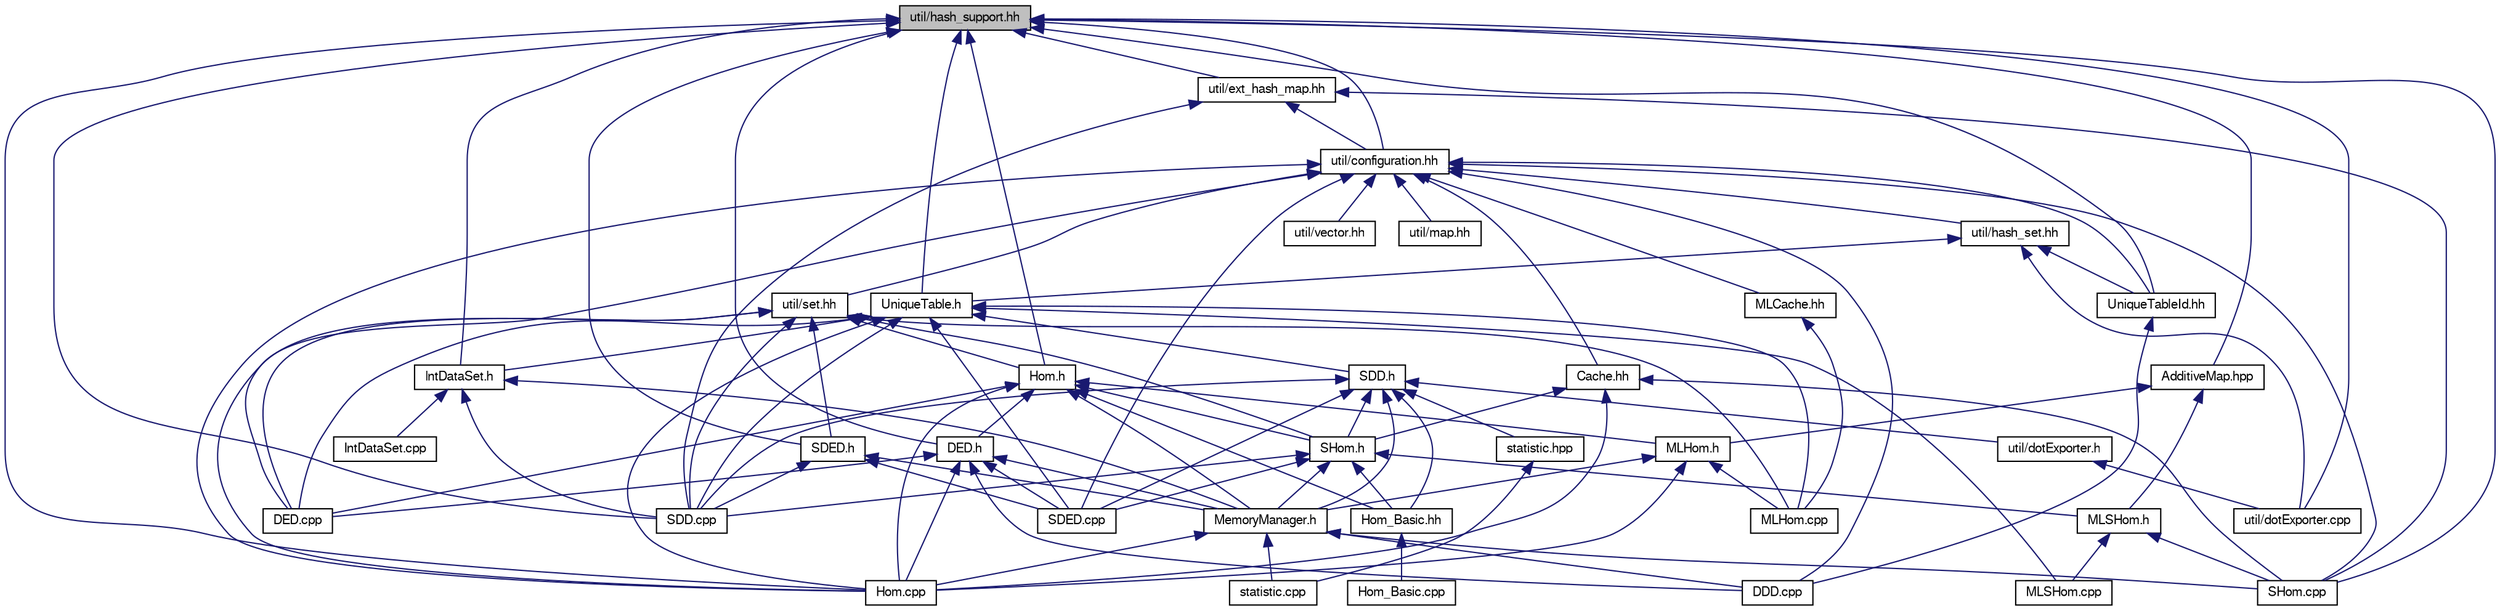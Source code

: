 digraph "util/hash_support.hh"
{
  edge [fontname="FreeSans",fontsize="10",labelfontname="FreeSans",labelfontsize="10"];
  node [fontname="FreeSans",fontsize="10",shape=record];
  Node1 [label="util/hash_support.hh",height=0.2,width=0.4,color="black", fillcolor="grey75", style="filled" fontcolor="black"];
  Node1 -> Node2 [dir="back",color="midnightblue",fontsize="10",style="solid",fontname="FreeSans"];
  Node2 [label="AdditiveMap.hpp",height=0.2,width=0.4,color="black", fillcolor="white", style="filled",URL="$AdditiveMap_8hpp.html"];
  Node2 -> Node3 [dir="back",color="midnightblue",fontsize="10",style="solid",fontname="FreeSans"];
  Node3 [label="MLHom.h",height=0.2,width=0.4,color="black", fillcolor="white", style="filled",URL="$MLHom_8h.html"];
  Node3 -> Node4 [dir="back",color="midnightblue",fontsize="10",style="solid",fontname="FreeSans"];
  Node4 [label="MemoryManager.h",height=0.2,width=0.4,color="black", fillcolor="white", style="filled",URL="$MemoryManager_8h.html"];
  Node4 -> Node5 [dir="back",color="midnightblue",fontsize="10",style="solid",fontname="FreeSans"];
  Node5 [label="DDD.cpp",height=0.2,width=0.4,color="black", fillcolor="white", style="filled",URL="$DDD_8cpp.html"];
  Node4 -> Node6 [dir="back",color="midnightblue",fontsize="10",style="solid",fontname="FreeSans"];
  Node6 [label="Hom.cpp",height=0.2,width=0.4,color="black", fillcolor="white", style="filled",URL="$Hom_8cpp.html"];
  Node4 -> Node7 [dir="back",color="midnightblue",fontsize="10",style="solid",fontname="FreeSans"];
  Node7 [label="SHom.cpp",height=0.2,width=0.4,color="black", fillcolor="white", style="filled",URL="$SHom_8cpp.html"];
  Node4 -> Node8 [dir="back",color="midnightblue",fontsize="10",style="solid",fontname="FreeSans"];
  Node8 [label="statistic.cpp",height=0.2,width=0.4,color="black", fillcolor="white", style="filled",URL="$statistic_8cpp.html"];
  Node3 -> Node6 [dir="back",color="midnightblue",fontsize="10",style="solid",fontname="FreeSans"];
  Node3 -> Node9 [dir="back",color="midnightblue",fontsize="10",style="solid",fontname="FreeSans"];
  Node9 [label="MLHom.cpp",height=0.2,width=0.4,color="black", fillcolor="white", style="filled",URL="$MLHom_8cpp.html"];
  Node2 -> Node10 [dir="back",color="midnightblue",fontsize="10",style="solid",fontname="FreeSans"];
  Node10 [label="MLSHom.h",height=0.2,width=0.4,color="black", fillcolor="white", style="filled",URL="$MLSHom_8h.html"];
  Node10 -> Node11 [dir="back",color="midnightblue",fontsize="10",style="solid",fontname="FreeSans"];
  Node11 [label="MLSHom.cpp",height=0.2,width=0.4,color="black", fillcolor="white", style="filled",URL="$MLSHom_8cpp.html"];
  Node10 -> Node7 [dir="back",color="midnightblue",fontsize="10",style="solid",fontname="FreeSans"];
  Node1 -> Node12 [dir="back",color="midnightblue",fontsize="10",style="solid",fontname="FreeSans"];
  Node12 [label="DED.h",height=0.2,width=0.4,color="black", fillcolor="white", style="filled",URL="$DED_8h.html"];
  Node12 -> Node5 [dir="back",color="midnightblue",fontsize="10",style="solid",fontname="FreeSans"];
  Node12 -> Node4 [dir="back",color="midnightblue",fontsize="10",style="solid",fontname="FreeSans"];
  Node12 -> Node13 [dir="back",color="midnightblue",fontsize="10",style="solid",fontname="FreeSans"];
  Node13 [label="DED.cpp",height=0.2,width=0.4,color="black", fillcolor="white", style="filled",URL="$DED_8cpp.html"];
  Node12 -> Node6 [dir="back",color="midnightblue",fontsize="10",style="solid",fontname="FreeSans"];
  Node12 -> Node14 [dir="back",color="midnightblue",fontsize="10",style="solid",fontname="FreeSans"];
  Node14 [label="SDED.cpp",height=0.2,width=0.4,color="black", fillcolor="white", style="filled",URL="$SDED_8cpp.html"];
  Node1 -> Node6 [dir="back",color="midnightblue",fontsize="10",style="solid",fontname="FreeSans"];
  Node1 -> Node15 [dir="back",color="midnightblue",fontsize="10",style="solid",fontname="FreeSans"];
  Node15 [label="Hom.h",height=0.2,width=0.4,color="black", fillcolor="white", style="filled",URL="$Hom_8h.html"];
  Node15 -> Node4 [dir="back",color="midnightblue",fontsize="10",style="solid",fontname="FreeSans"];
  Node15 -> Node13 [dir="back",color="midnightblue",fontsize="10",style="solid",fontname="FreeSans"];
  Node15 -> Node12 [dir="back",color="midnightblue",fontsize="10",style="solid",fontname="FreeSans"];
  Node15 -> Node6 [dir="back",color="midnightblue",fontsize="10",style="solid",fontname="FreeSans"];
  Node15 -> Node16 [dir="back",color="midnightblue",fontsize="10",style="solid",fontname="FreeSans"];
  Node16 [label="Hom_Basic.hh",height=0.2,width=0.4,color="black", fillcolor="white", style="filled",URL="$Hom__Basic_8hh.html"];
  Node16 -> Node17 [dir="back",color="midnightblue",fontsize="10",style="solid",fontname="FreeSans"];
  Node17 [label="Hom_Basic.cpp",height=0.2,width=0.4,color="black", fillcolor="white", style="filled",URL="$Hom__Basic_8cpp.html"];
  Node15 -> Node3 [dir="back",color="midnightblue",fontsize="10",style="solid",fontname="FreeSans"];
  Node15 -> Node18 [dir="back",color="midnightblue",fontsize="10",style="solid",fontname="FreeSans"];
  Node18 [label="SHom.h",height=0.2,width=0.4,color="black", fillcolor="white", style="filled",URL="$SHom_8h.html"];
  Node18 -> Node4 [dir="back",color="midnightblue",fontsize="10",style="solid",fontname="FreeSans"];
  Node18 -> Node16 [dir="back",color="midnightblue",fontsize="10",style="solid",fontname="FreeSans"];
  Node18 -> Node10 [dir="back",color="midnightblue",fontsize="10",style="solid",fontname="FreeSans"];
  Node18 -> Node19 [dir="back",color="midnightblue",fontsize="10",style="solid",fontname="FreeSans"];
  Node19 [label="SDD.cpp",height=0.2,width=0.4,color="black", fillcolor="white", style="filled",URL="$SDD_8cpp.html"];
  Node18 -> Node14 [dir="back",color="midnightblue",fontsize="10",style="solid",fontname="FreeSans"];
  Node1 -> Node20 [dir="back",color="midnightblue",fontsize="10",style="solid",fontname="FreeSans"];
  Node20 [label="IntDataSet.h",height=0.2,width=0.4,color="black", fillcolor="white", style="filled",URL="$IntDataSet_8h.html"];
  Node20 -> Node4 [dir="back",color="midnightblue",fontsize="10",style="solid",fontname="FreeSans"];
  Node20 -> Node21 [dir="back",color="midnightblue",fontsize="10",style="solid",fontname="FreeSans"];
  Node21 [label="IntDataSet.cpp",height=0.2,width=0.4,color="black", fillcolor="white", style="filled",URL="$IntDataSet_8cpp.html"];
  Node20 -> Node19 [dir="back",color="midnightblue",fontsize="10",style="solid",fontname="FreeSans"];
  Node1 -> Node19 [dir="back",color="midnightblue",fontsize="10",style="solid",fontname="FreeSans"];
  Node1 -> Node22 [dir="back",color="midnightblue",fontsize="10",style="solid",fontname="FreeSans"];
  Node22 [label="SDED.h",height=0.2,width=0.4,color="black", fillcolor="white", style="filled",URL="$SDED_8h.html"];
  Node22 -> Node4 [dir="back",color="midnightblue",fontsize="10",style="solid",fontname="FreeSans"];
  Node22 -> Node19 [dir="back",color="midnightblue",fontsize="10",style="solid",fontname="FreeSans"];
  Node22 -> Node14 [dir="back",color="midnightblue",fontsize="10",style="solid",fontname="FreeSans"];
  Node1 -> Node7 [dir="back",color="midnightblue",fontsize="10",style="solid",fontname="FreeSans"];
  Node1 -> Node23 [dir="back",color="midnightblue",fontsize="10",style="solid",fontname="FreeSans"];
  Node23 [label="UniqueTable.h",height=0.2,width=0.4,color="black", fillcolor="white", style="filled",URL="$UniqueTable_8h.html"];
  Node23 -> Node13 [dir="back",color="midnightblue",fontsize="10",style="solid",fontname="FreeSans"];
  Node23 -> Node6 [dir="back",color="midnightblue",fontsize="10",style="solid",fontname="FreeSans"];
  Node23 -> Node20 [dir="back",color="midnightblue",fontsize="10",style="solid",fontname="FreeSans"];
  Node23 -> Node9 [dir="back",color="midnightblue",fontsize="10",style="solid",fontname="FreeSans"];
  Node23 -> Node11 [dir="back",color="midnightblue",fontsize="10",style="solid",fontname="FreeSans"];
  Node23 -> Node19 [dir="back",color="midnightblue",fontsize="10",style="solid",fontname="FreeSans"];
  Node23 -> Node24 [dir="back",color="midnightblue",fontsize="10",style="solid",fontname="FreeSans"];
  Node24 [label="SDD.h",height=0.2,width=0.4,color="black", fillcolor="white", style="filled",URL="$SDD_8h.html"];
  Node24 -> Node4 [dir="back",color="midnightblue",fontsize="10",style="solid",fontname="FreeSans"];
  Node24 -> Node16 [dir="back",color="midnightblue",fontsize="10",style="solid",fontname="FreeSans"];
  Node24 -> Node19 [dir="back",color="midnightblue",fontsize="10",style="solid",fontname="FreeSans"];
  Node24 -> Node14 [dir="back",color="midnightblue",fontsize="10",style="solid",fontname="FreeSans"];
  Node24 -> Node18 [dir="back",color="midnightblue",fontsize="10",style="solid",fontname="FreeSans"];
  Node24 -> Node25 [dir="back",color="midnightblue",fontsize="10",style="solid",fontname="FreeSans"];
  Node25 [label="statistic.hpp",height=0.2,width=0.4,color="black", fillcolor="white", style="filled",URL="$statistic_8hpp.html"];
  Node25 -> Node8 [dir="back",color="midnightblue",fontsize="10",style="solid",fontname="FreeSans"];
  Node24 -> Node26 [dir="back",color="midnightblue",fontsize="10",style="solid",fontname="FreeSans"];
  Node26 [label="util/dotExporter.h",height=0.2,width=0.4,color="black", fillcolor="white", style="filled",URL="$dotExporter_8h.html"];
  Node26 -> Node27 [dir="back",color="midnightblue",fontsize="10",style="solid",fontname="FreeSans"];
  Node27 [label="util/dotExporter.cpp",height=0.2,width=0.4,color="black", fillcolor="white", style="filled",URL="$dotExporter_8cpp.html"];
  Node23 -> Node14 [dir="back",color="midnightblue",fontsize="10",style="solid",fontname="FreeSans"];
  Node1 -> Node28 [dir="back",color="midnightblue",fontsize="10",style="solid",fontname="FreeSans"];
  Node28 [label="UniqueTableId.hh",height=0.2,width=0.4,color="black", fillcolor="white", style="filled",URL="$UniqueTableId_8hh.html"];
  Node28 -> Node5 [dir="back",color="midnightblue",fontsize="10",style="solid",fontname="FreeSans"];
  Node1 -> Node29 [dir="back",color="midnightblue",fontsize="10",style="solid",fontname="FreeSans"];
  Node29 [label="util/configuration.hh",height=0.2,width=0.4,color="black", fillcolor="white", style="filled",URL="$configuration_8hh.html"];
  Node29 -> Node30 [dir="back",color="midnightblue",fontsize="10",style="solid",fontname="FreeSans"];
  Node30 [label="Cache.hh",height=0.2,width=0.4,color="black", fillcolor="white", style="filled",URL="$Cache_8hh.html"];
  Node30 -> Node6 [dir="back",color="midnightblue",fontsize="10",style="solid",fontname="FreeSans"];
  Node30 -> Node7 [dir="back",color="midnightblue",fontsize="10",style="solid",fontname="FreeSans"];
  Node30 -> Node18 [dir="back",color="midnightblue",fontsize="10",style="solid",fontname="FreeSans"];
  Node29 -> Node5 [dir="back",color="midnightblue",fontsize="10",style="solid",fontname="FreeSans"];
  Node29 -> Node13 [dir="back",color="midnightblue",fontsize="10",style="solid",fontname="FreeSans"];
  Node29 -> Node6 [dir="back",color="midnightblue",fontsize="10",style="solid",fontname="FreeSans"];
  Node29 -> Node31 [dir="back",color="midnightblue",fontsize="10",style="solid",fontname="FreeSans"];
  Node31 [label="MLCache.hh",height=0.2,width=0.4,color="black", fillcolor="white", style="filled",URL="$MLCache_8hh.html"];
  Node31 -> Node9 [dir="back",color="midnightblue",fontsize="10",style="solid",fontname="FreeSans"];
  Node29 -> Node14 [dir="back",color="midnightblue",fontsize="10",style="solid",fontname="FreeSans"];
  Node29 -> Node7 [dir="back",color="midnightblue",fontsize="10",style="solid",fontname="FreeSans"];
  Node29 -> Node28 [dir="back",color="midnightblue",fontsize="10",style="solid",fontname="FreeSans"];
  Node29 -> Node32 [dir="back",color="midnightblue",fontsize="10",style="solid",fontname="FreeSans"];
  Node32 [label="util/hash_set.hh",height=0.2,width=0.4,color="black", fillcolor="white", style="filled",URL="$hash__set_8hh.html"];
  Node32 -> Node23 [dir="back",color="midnightblue",fontsize="10",style="solid",fontname="FreeSans"];
  Node32 -> Node28 [dir="back",color="midnightblue",fontsize="10",style="solid",fontname="FreeSans"];
  Node32 -> Node27 [dir="back",color="midnightblue",fontsize="10",style="solid",fontname="FreeSans"];
  Node29 -> Node33 [dir="back",color="midnightblue",fontsize="10",style="solid",fontname="FreeSans"];
  Node33 [label="util/map.hh",height=0.2,width=0.4,color="black", fillcolor="white", style="filled",URL="$map_8hh.html"];
  Node29 -> Node34 [dir="back",color="midnightblue",fontsize="10",style="solid",fontname="FreeSans"];
  Node34 [label="util/set.hh",height=0.2,width=0.4,color="black", fillcolor="white", style="filled",URL="$set_8hh.html"];
  Node34 -> Node13 [dir="back",color="midnightblue",fontsize="10",style="solid",fontname="FreeSans"];
  Node34 -> Node6 [dir="back",color="midnightblue",fontsize="10",style="solid",fontname="FreeSans"];
  Node34 -> Node15 [dir="back",color="midnightblue",fontsize="10",style="solid",fontname="FreeSans"];
  Node34 -> Node9 [dir="back",color="midnightblue",fontsize="10",style="solid",fontname="FreeSans"];
  Node34 -> Node19 [dir="back",color="midnightblue",fontsize="10",style="solid",fontname="FreeSans"];
  Node34 -> Node22 [dir="back",color="midnightblue",fontsize="10",style="solid",fontname="FreeSans"];
  Node34 -> Node18 [dir="back",color="midnightblue",fontsize="10",style="solid",fontname="FreeSans"];
  Node29 -> Node35 [dir="back",color="midnightblue",fontsize="10",style="solid",fontname="FreeSans"];
  Node35 [label="util/vector.hh",height=0.2,width=0.4,color="black", fillcolor="white", style="filled",URL="$vector_8hh.html"];
  Node1 -> Node27 [dir="back",color="midnightblue",fontsize="10",style="solid",fontname="FreeSans"];
  Node1 -> Node36 [dir="back",color="midnightblue",fontsize="10",style="solid",fontname="FreeSans"];
  Node36 [label="util/ext_hash_map.hh",height=0.2,width=0.4,color="black", fillcolor="white", style="filled",URL="$ext__hash__map_8hh.html"];
  Node36 -> Node19 [dir="back",color="midnightblue",fontsize="10",style="solid",fontname="FreeSans"];
  Node36 -> Node7 [dir="back",color="midnightblue",fontsize="10",style="solid",fontname="FreeSans"];
  Node36 -> Node29 [dir="back",color="midnightblue",fontsize="10",style="solid",fontname="FreeSans"];
}
